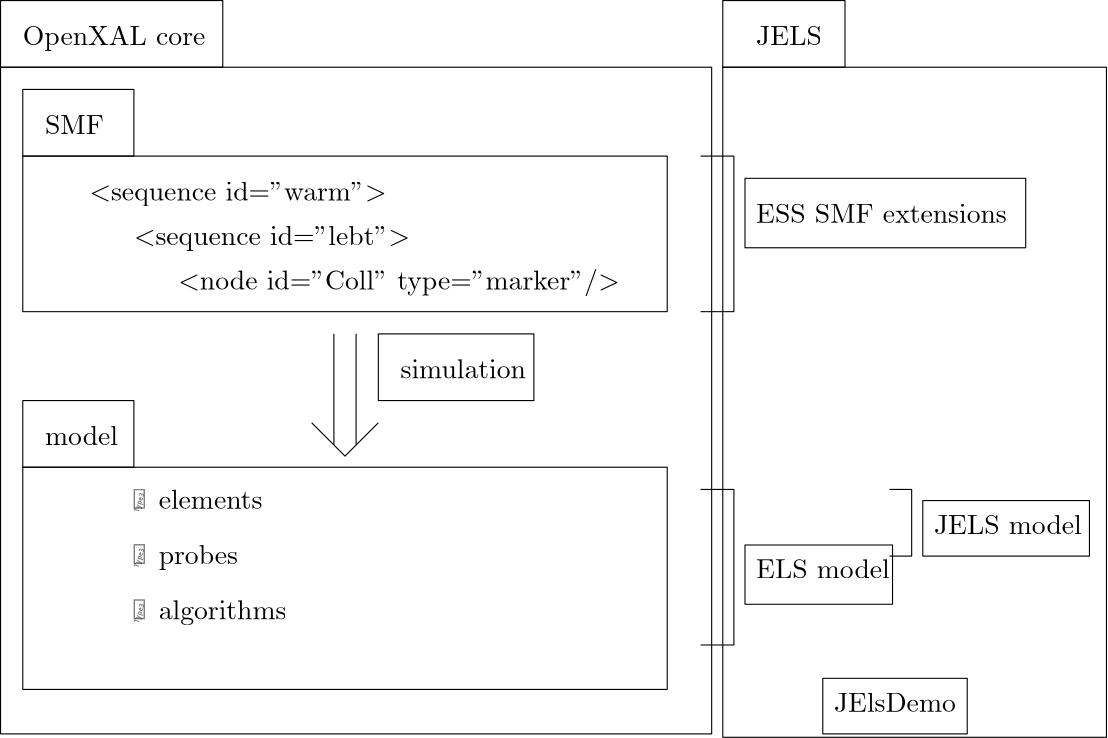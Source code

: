 <?xml version="1.0"?>
<!DOCTYPE ipe SYSTEM "ipe.dtd">
<ipe version="70010" creator="Ipe 7.0.10">
<info created="D:20140107124813" modified="D:20140107125516"/>
<ipestyle name="basic">
<symbol name="arrow/arc(spx)">
<path stroke="sym-stroke" fill="sym-stroke" pen="sym-pen">
0 0 m
-1 0.333 l
-1 -0.333 l
h
</path>
</symbol>
<symbol name="arrow/farc(spx)">
<path stroke="sym-stroke" fill="white" pen="sym-pen">
0 0 m
-1 0.333 l
-1 -0.333 l
h
</path>
</symbol>
<symbol name="mark/circle(sx)" transformations="translations">
<path fill="sym-stroke">
0.6 0 0 0.6 0 0 e
0.4 0 0 0.4 0 0 e
</path>
</symbol>
<symbol name="mark/disk(sx)" transformations="translations">
<path fill="sym-stroke">
0.6 0 0 0.6 0 0 e
</path>
</symbol>
<symbol name="mark/fdisk(sfx)" transformations="translations">
<group>
<path fill="sym-stroke" fillrule="eofill">
0.6 0 0 0.6 0 0 e
0.4 0 0 0.4 0 0 e
</path>
<path fill="sym-fill">
0.4 0 0 0.4 0 0 e
</path>
</group>
</symbol>
<symbol name="mark/box(sx)" transformations="translations">
<path fill="sym-stroke" fillrule="eofill">
-0.6 -0.6 m
0.6 -0.6 l
0.6 0.6 l
-0.6 0.6 l
h
-0.4 -0.4 m
0.4 -0.4 l
0.4 0.4 l
-0.4 0.4 l
h
</path>
</symbol>
<symbol name="mark/square(sx)" transformations="translations">
<path fill="sym-stroke">
-0.6 -0.6 m
0.6 -0.6 l
0.6 0.6 l
-0.6 0.6 l
h
</path>
</symbol>
<symbol name="mark/fsquare(sfx)" transformations="translations">
<group>
<path fill="sym-stroke" fillrule="eofill">
-0.6 -0.6 m
0.6 -0.6 l
0.6 0.6 l
-0.6 0.6 l
h
-0.4 -0.4 m
0.4 -0.4 l
0.4 0.4 l
-0.4 0.4 l
h
</path>
<path fill="sym-fill">
-0.4 -0.4 m
0.4 -0.4 l
0.4 0.4 l
-0.4 0.4 l
h
</path>
</group>
</symbol>
<symbol name="mark/cross(sx)" transformations="translations">
<group>
<path fill="sym-stroke">
-0.43 -0.57 m
0.57 0.43 l
0.43 0.57 l
-0.57 -0.43 l
h
</path>
<path fill="sym-stroke">
-0.43 0.57 m
0.57 -0.43 l
0.43 -0.57 l
-0.57 0.43 l
h
</path>
</group>
</symbol>
<symbol name="arrow/fnormal(spx)">
<path stroke="sym-stroke" fill="white" pen="sym-pen">
0 0 m
-1 0.333 l
-1 -0.333 l
h
</path>
</symbol>
<symbol name="arrow/pointed(spx)">
<path stroke="sym-stroke" fill="sym-stroke" pen="sym-pen">
0 0 m
-1 0.333 l
-0.8 0 l
-1 -0.333 l
h
</path>
</symbol>
<symbol name="arrow/fpointed(spx)">
<path stroke="sym-stroke" fill="white" pen="sym-pen">
0 0 m
-1 0.333 l
-0.8 0 l
-1 -0.333 l
h
</path>
</symbol>
<symbol name="arrow/linear(spx)">
<path stroke="sym-stroke" pen="sym-pen">
-1 0.333 m
0 0 l
-1 -0.333 l
</path>
</symbol>
<symbol name="arrow/fdouble(spx)">
<path stroke="sym-stroke" fill="white" pen="sym-pen">
0 0 m
-1 0.333 l
-1 -0.333 l
h
-1 0 m
-2 0.333 l
-2 -0.333 l
h
</path>
</symbol>
<symbol name="arrow/double(spx)">
<path stroke="sym-stroke" fill="sym-stroke" pen="sym-pen">
0 0 m
-1 0.333 l
-1 -0.333 l
h
-1 0 m
-2 0.333 l
-2 -0.333 l
h
</path>
</symbol>
<pen name="heavier" value="0.8"/>
<pen name="fat" value="1.2"/>
<pen name="ultrafat" value="2"/>
<symbolsize name="large" value="5"/>
<symbolsize name="small" value="2"/>
<symbolsize name="tiny" value="1.1"/>
<arrowsize name="large" value="10"/>
<arrowsize name="small" value="5"/>
<arrowsize name="tiny" value="3"/>
<color name="red" value="1 0 0"/>
<color name="green" value="0 1 0"/>
<color name="blue" value="0 0 1"/>
<color name="yellow" value="1 1 0"/>
<color name="orange" value="1 0.647 0"/>
<color name="gold" value="1 0.843 0"/>
<color name="purple" value="0.627 0.125 0.941"/>
<color name="gray" value="0.745"/>
<color name="brown" value="0.647 0.165 0.165"/>
<color name="navy" value="0 0 0.502"/>
<color name="pink" value="1 0.753 0.796"/>
<color name="seagreen" value="0.18 0.545 0.341"/>
<color name="turquoise" value="0.251 0.878 0.816"/>
<color name="violet" value="0.933 0.51 0.933"/>
<color name="darkblue" value="0 0 0.545"/>
<color name="darkcyan" value="0 0.545 0.545"/>
<color name="darkgray" value="0.663"/>
<color name="darkgreen" value="0 0.392 0"/>
<color name="darkmagenta" value="0.545 0 0.545"/>
<color name="darkorange" value="1 0.549 0"/>
<color name="darkred" value="0.545 0 0"/>
<color name="lightblue" value="0.678 0.847 0.902"/>
<color name="lightcyan" value="0.878 1 1"/>
<color name="lightgray" value="0.827"/>
<color name="lightgreen" value="0.565 0.933 0.565"/>
<color name="lightyellow" value="1 1 0.878"/>
<dashstyle name="dashed" value="[4] 0"/>
<dashstyle name="dotted" value="[1 3] 0"/>
<dashstyle name="dash dotted" value="[4 2 1 2] 0"/>
<dashstyle name="dash dot dotted" value="[4 2 1 2 1 2] 0"/>
<textsize name="large" value="\large"/>
<textsize name="Large" value="\Large"/>
<textsize name="LARGE" value="\LARGE"/>
<textsize name="huge" value="\huge"/>
<textsize name="Huge" value="\Huge"/>
<textsize name="small" value="\small"/>
<textsize name="footnote" value="\footnotesize"/>
<textsize name="tiny" value="\tiny"/>
<textstyle name="center" begin="\begin{center}" end="\end{center}"/>
<textstyle name="itemize" begin="\begin{itemize}" end="\end{itemize}"/>
<textstyle name="item" begin="\begin{itemize}\item{}" end="\end{itemize}"/>
<gridsize name="4 pts" value="4"/>
<gridsize name="8 pts (~3 mm)" value="8"/>
<gridsize name="16 pts (~6 mm)" value="16"/>
<gridsize name="32 pts (~12 mm)" value="32"/>
<gridsize name="10 pts (~3.5 mm)" value="10"/>
<gridsize name="20 pts (~7 mm)" value="20"/>
<gridsize name="14 pts (~5 mm)" value="14"/>
<gridsize name="28 pts (~10 mm)" value="28"/>
<gridsize name="56 pts (~20 mm)" value="56"/>
<anglesize name="90 deg" value="90"/>
<anglesize name="60 deg" value="60"/>
<anglesize name="45 deg" value="45"/>
<anglesize name="30 deg" value="30"/>
<anglesize name="22.5 deg" value="22.5"/>
<tiling name="falling" angle="-60" step="4" width="1"/>
<tiling name="rising" angle="30" step="4" width="1"/>
</ipestyle>
<page>
<layer name="alpha"/>
<view layers="alpha" active="alpha"/>
<text layer="alpha" transformations="translations" pos="128 384" stroke="black" type="label" width="21.171" height="6.808" depth="0" valign="baseline">SMF</text>
<text matrix="1 0 0 1 0 -8" transformations="translations" pos="144 368" stroke="black" type="label" width="106.905" height="6.926" depth="1.93" valign="baseline">$&lt;$sequence id=&apos;&apos;warm&apos;&apos;$&gt;$</text>
<text matrix="1 0 0 1 0 -8" transformations="translations" pos="160 352" stroke="black" type="label" width="99.405" height="6.926" depth="1.93" valign="baseline">$&lt;$sequence id=&apos;&apos;lebt&apos;&apos;$&gt;$</text>
<text matrix="1 0 0 1 0 -8" transformations="translations" pos="176 336" stroke="black" type="label" width="158.905" height="7.473" depth="2.49" valign="baseline">$&lt;$node id=&apos;&apos;Coll&apos;&apos; type=&apos;&apos;marker&apos;&apos;/$&gt;$</text>
<text transformations="translations" pos="128 272" stroke="black" type="label" width="26.29" height="6.918" depth="0" valign="baseline">model</text>
<text matrix="1 0 0 1 -0.679563 4.23714" transformations="translations" pos="144.68 251.763" stroke="black" type="minipage" width="185.385" height="28.811" depth="23.88" valign="top">\begin{itemize}
\item elements
\item probes
\item algorithms
\end{itemize}</text>
<path stroke="black">
120 264 m
120 184 l
352 184 l
352 264 l
h
</path>
<path stroke="black">
120 288 m
120 264 l
160 264 l
160 288 l
h
</path>
<path stroke="black">
120 376 m
120 320 l
352 320 l
352 376 l
h
</path>
<path stroke="black">
120 400 m
120 376 l
160 376 l
160 400 l
h
</path>
<text matrix="1 0 0 1 8 0" transformations="translations" pos="248 296" stroke="black" type="label" width="45.164" height="6.918" depth="0" valign="baseline">simulation</text>
<path stroke="black">
240 312 m
240 272 l
</path>
<path stroke="black">
232 312 m
232 272 l
</path>
<path stroke="black">
224 280 m
236 268 l
248 280 l
</path>
<path stroke="black">
248 312 m
248 288 l
304 288 l
304 312 l
h
</path>
<text transformations="translations" pos="120 416" stroke="black" type="label" width="65.754" height="6.815" depth="1.93" valign="baseline">OpenXAL core</text>
<path stroke="black">
112 408 m
112 168 l
368 168 l
368 408 l
h
</path>
<path matrix="1.25 0 0 1 -28 0" stroke="black">
112 432 m
112 408 l
176 408 l
176 432 l
h
</path>
<text matrix="1 0 0 1 -8 0" transformations="translations" pos="392 352" stroke="black" type="label" width="90.328" height="6.808" depth="0" valign="baseline">ESS SMF extensions</text>
<text matrix="1 0 0 1 -16 -16" transformations="translations" pos="400 240" stroke="black" type="label" width="48.153" height="6.918" depth="0" valign="baseline">ELS model</text>
<text matrix="1 0 0 1 -8 0" transformations="translations" pos="456 240" stroke="black" type="label" width="53.273" height="6.918" depth="0" valign="baseline">JELS model</text>
<path matrix="1.5 0 0 1 -200 0" stroke="black">
376 256 m
384 256 l
384 200 l
376 200 l
</path>
<path matrix="1 0 0 1 -8 0" stroke="black">
440 256 m
448 256 l
448 232 l
440 232 l
</path>
<path matrix="1.5 0 0 1 -200 0" stroke="black">
376 376 m
384 376 l
384 320 l
376 320 l
</path>
<text transformations="translations" pos="384 416" stroke="black" type="label" width="23.661" height="6.808" depth="0" valign="baseline">JELS</text>
<path matrix="1.15104 0 0 1.07692 -79.2083 -31.3846" stroke="black">
392 408 m
392 184 l
512 184 l
512 408 l
h
</path>
<path stroke="black">
372 432 m
372 408 l
416 408 l
416 432 l
h
</path>
<text matrix="1 0 0 1 20 0" transformations="translations" pos="392 176" stroke="black" type="label" width="43.919" height="6.918" depth="0" valign="baseline">JElsDemo</text>
<path matrix="1.26316 0 0 1.25 -110.105 -87" stroke="black">
388 364 m
388 344 l
468 344 l
468 364 l
h
</path>
<path matrix="1.25 0 0 1.25 -121 -63" stroke="black">
452 252 m
452 236 l
500 236 l
500 252 l
h
</path>
<path matrix="1.20714 0 0 1.33333 -88.3714 -78.6667" stroke="black">
388 236 m
388 220 l
432 220 l
432 236 l
h
</path>
<path matrix="1.18182 0 0 1 -50.5455 0" stroke="black">
388 188 m
388 168 l
432 168 l
432 188 l
h
</path>
</page>
</ipe>
